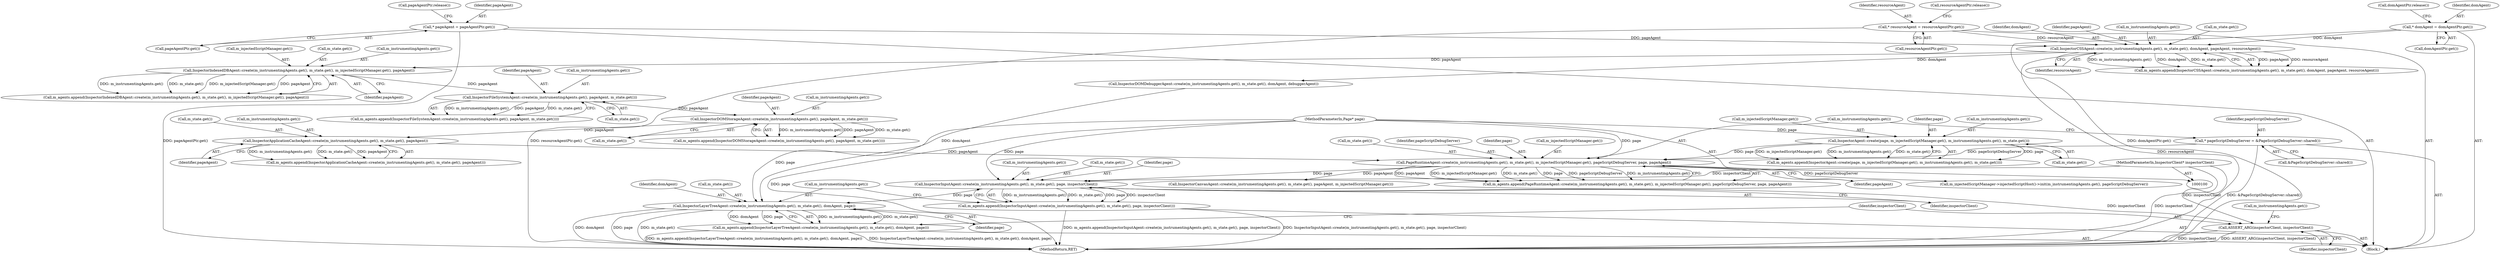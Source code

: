 digraph "0_Chrome_d4cd2b2c0953ad7e9fa988c234eb9361be80fe81@API" {
"1000230" [label="(Call,InspectorInputAgent::create(m_instrumentingAgents.get(), m_state.get(), page, inspectorClient))"];
"1000181" [label="(Call,PageRuntimeAgent::create(m_instrumentingAgents.get(), m_state.get(), m_injectedScriptManager.get(), pageScriptDebugServer, page, pageAgent))"];
"1000176" [label="(Call,* pageScriptDebugServer = &PageScriptDebugServer::shared())"];
"1000105" [label="(Call,InspectorAgent::create(page, m_injectedScriptManager.get(), m_instrumentingAgents.get(), m_state.get()))"];
"1000101" [label="(MethodParameterIn,Page* page)"];
"1000171" [label="(Call,InspectorApplicationCacheAgent::create(m_instrumentingAgents.get(), m_state.get(), pageAgent))"];
"1000154" [label="(Call,InspectorDOMStorageAgent::create(m_instrumentingAgents.get(), pageAgent, m_state.get()))"];
"1000149" [label="(Call,InspectorFileSystemAgent::create(m_instrumentingAgents.get(), pageAgent, m_state.get()))"];
"1000143" [label="(Call,InspectorIndexedDBAgent::create(m_instrumentingAgents.get(), m_state.get(), m_injectedScriptManager.get(), pageAgent))"];
"1000132" [label="(Call,InspectorCSSAgent::create(m_instrumentingAgents.get(), m_state.get(), domAgent, pageAgent, resourceAgent))"];
"1000119" [label="(Call,* domAgent = domAgentPtr.get())"];
"1000112" [label="(Call,* pageAgent = pageAgentPtr.get())"];
"1000126" [label="(Call,* resourceAgent = resourceAgentPtr.get())"];
"1000102" [label="(MethodParameterIn,InspectorClient* inspectorClient)"];
"1000229" [label="(Call,m_agents.append(InspectorInputAgent::create(m_instrumentingAgents.get(), m_state.get(), page, inspectorClient)))"];
"1000236" [label="(Call,InspectorLayerTreeAgent::create(m_instrumentingAgents.get(), m_state.get(), domAgent, page))"];
"1000235" [label="(Call,m_agents.append(InspectorLayerTreeAgent::create(m_instrumentingAgents.get(), m_state.get(), domAgent, page)))"];
"1000241" [label="(Call,ASSERT_ARG(inspectorClient, inspectorClient))"];
"1000224" [label="(Call,InspectorCanvasAgent::create(m_instrumentingAgents.get(), m_state.get(), pageAgent, m_injectedScriptManager.get()))"];
"1000173" [label="(Call,m_state.get())"];
"1000143" [label="(Call,InspectorIndexedDBAgent::create(m_instrumentingAgents.get(), m_state.get(), m_injectedScriptManager.get(), pageAgent))"];
"1000133" [label="(Call,m_instrumentingAgents.get())"];
"1000116" [label="(Call,pageAgentPtr.release())"];
"1000177" [label="(Identifier,pageScriptDebugServer)"];
"1000241" [label="(Call,ASSERT_ARG(inspectorClient, inspectorClient))"];
"1000156" [label="(Identifier,pageAgent)"];
"1000114" [label="(Call,pageAgentPtr.get())"];
"1000239" [label="(Identifier,domAgent)"];
"1000137" [label="(Identifier,resourceAgent)"];
"1000128" [label="(Call,resourceAgentPtr.get())"];
"1000150" [label="(Call,m_instrumentingAgents.get())"];
"1000186" [label="(Identifier,page)"];
"1000184" [label="(Call,m_injectedScriptManager.get())"];
"1000134" [label="(Call,m_state.get())"];
"1000123" [label="(Call,domAgentPtr.release())"];
"1000203" [label="(Call,InspectorDOMDebuggerAgent::create(m_instrumentingAgents.get(), m_state.get(), domAgent, debuggerAgent))"];
"1000155" [label="(Call,m_instrumentingAgents.get())"];
"1000152" [label="(Call,m_state.get())"];
"1000247" [label="(MethodReturn,RET)"];
"1000182" [label="(Call,m_instrumentingAgents.get())"];
"1000230" [label="(Call,InspectorInputAgent::create(m_instrumentingAgents.get(), m_state.get(), page, inspectorClient))"];
"1000174" [label="(Identifier,pageAgent)"];
"1000119" [label="(Call,* domAgent = domAgentPtr.get())"];
"1000142" [label="(Call,m_agents.append(InspectorIndexedDBAgent::create(m_instrumentingAgents.get(), m_state.get(), m_injectedScriptManager.get(), pageAgent)))"];
"1000120" [label="(Identifier,domAgent)"];
"1000105" [label="(Call,InspectorAgent::create(page, m_injectedScriptManager.get(), m_instrumentingAgents.get(), m_state.get()))"];
"1000187" [label="(Identifier,pageAgent)"];
"1000145" [label="(Call,m_state.get())"];
"1000171" [label="(Call,InspectorApplicationCacheAgent::create(m_instrumentingAgents.get(), m_state.get(), pageAgent))"];
"1000234" [label="(Identifier,inspectorClient)"];
"1000240" [label="(Identifier,page)"];
"1000157" [label="(Call,m_state.get())"];
"1000183" [label="(Call,m_state.get())"];
"1000108" [label="(Call,m_instrumentingAgents.get())"];
"1000178" [label="(Call,&PageScriptDebugServer::shared())"];
"1000144" [label="(Call,m_instrumentingAgents.get())"];
"1000229" [label="(Call,m_agents.append(InspectorInputAgent::create(m_instrumentingAgents.get(), m_state.get(), page, inspectorClient)))"];
"1000126" [label="(Call,* resourceAgent = resourceAgentPtr.get())"];
"1000127" [label="(Identifier,resourceAgent)"];
"1000130" [label="(Call,resourceAgentPtr.release())"];
"1000236" [label="(Call,InspectorLayerTreeAgent::create(m_instrumentingAgents.get(), m_state.get(), domAgent, page))"];
"1000244" [label="(Call,m_injectedScriptManager->injectedScriptHost()->init(m_instrumentingAgents.get(), pageScriptDebugServer))"];
"1000176" [label="(Call,* pageScriptDebugServer = &PageScriptDebugServer::shared())"];
"1000233" [label="(Identifier,page)"];
"1000107" [label="(Call,m_injectedScriptManager.get())"];
"1000170" [label="(Call,m_agents.append(InspectorApplicationCacheAgent::create(m_instrumentingAgents.get(), m_state.get(), pageAgent)))"];
"1000103" [label="(Block,)"];
"1000146" [label="(Call,m_injectedScriptManager.get())"];
"1000106" [label="(Identifier,page)"];
"1000135" [label="(Identifier,domAgent)"];
"1000112" [label="(Call,* pageAgent = pageAgentPtr.get())"];
"1000121" [label="(Call,domAgentPtr.get())"];
"1000231" [label="(Call,m_instrumentingAgents.get())"];
"1000101" [label="(MethodParameterIn,Page* page)"];
"1000235" [label="(Call,m_agents.append(InspectorLayerTreeAgent::create(m_instrumentingAgents.get(), m_state.get(), domAgent, page)))"];
"1000242" [label="(Identifier,inspectorClient)"];
"1000245" [label="(Call,m_instrumentingAgents.get())"];
"1000237" [label="(Call,m_instrumentingAgents.get())"];
"1000148" [label="(Call,m_agents.append(InspectorFileSystemAgent::create(m_instrumentingAgents.get(), pageAgent, m_state.get())))"];
"1000180" [label="(Call,m_agents.append(PageRuntimeAgent::create(m_instrumentingAgents.get(), m_state.get(), m_injectedScriptManager.get(), pageScriptDebugServer, page, pageAgent)))"];
"1000102" [label="(MethodParameterIn,InspectorClient* inspectorClient)"];
"1000153" [label="(Call,m_agents.append(InspectorDOMStorageAgent::create(m_instrumentingAgents.get(), pageAgent, m_state.get())))"];
"1000149" [label="(Call,InspectorFileSystemAgent::create(m_instrumentingAgents.get(), pageAgent, m_state.get()))"];
"1000113" [label="(Identifier,pageAgent)"];
"1000109" [label="(Call,m_state.get())"];
"1000132" [label="(Call,InspectorCSSAgent::create(m_instrumentingAgents.get(), m_state.get(), domAgent, pageAgent, resourceAgent))"];
"1000232" [label="(Call,m_state.get())"];
"1000238" [label="(Call,m_state.get())"];
"1000154" [label="(Call,InspectorDOMStorageAgent::create(m_instrumentingAgents.get(), pageAgent, m_state.get()))"];
"1000243" [label="(Identifier,inspectorClient)"];
"1000172" [label="(Call,m_instrumentingAgents.get())"];
"1000147" [label="(Identifier,pageAgent)"];
"1000181" [label="(Call,PageRuntimeAgent::create(m_instrumentingAgents.get(), m_state.get(), m_injectedScriptManager.get(), pageScriptDebugServer, page, pageAgent))"];
"1000131" [label="(Call,m_agents.append(InspectorCSSAgent::create(m_instrumentingAgents.get(), m_state.get(), domAgent, pageAgent, resourceAgent)))"];
"1000104" [label="(Call,m_agents.append(InspectorAgent::create(page, m_injectedScriptManager.get(), m_instrumentingAgents.get(), m_state.get())))"];
"1000185" [label="(Identifier,pageScriptDebugServer)"];
"1000151" [label="(Identifier,pageAgent)"];
"1000136" [label="(Identifier,pageAgent)"];
"1000230" -> "1000229"  [label="AST: "];
"1000230" -> "1000234"  [label="CFG: "];
"1000231" -> "1000230"  [label="AST: "];
"1000232" -> "1000230"  [label="AST: "];
"1000233" -> "1000230"  [label="AST: "];
"1000234" -> "1000230"  [label="AST: "];
"1000229" -> "1000230"  [label="CFG: "];
"1000230" -> "1000229"  [label="DDG: m_instrumentingAgents.get()"];
"1000230" -> "1000229"  [label="DDG: m_state.get()"];
"1000230" -> "1000229"  [label="DDG: page"];
"1000230" -> "1000229"  [label="DDG: inspectorClient"];
"1000181" -> "1000230"  [label="DDG: page"];
"1000101" -> "1000230"  [label="DDG: page"];
"1000102" -> "1000230"  [label="DDG: inspectorClient"];
"1000230" -> "1000236"  [label="DDG: page"];
"1000230" -> "1000241"  [label="DDG: inspectorClient"];
"1000181" -> "1000180"  [label="AST: "];
"1000181" -> "1000187"  [label="CFG: "];
"1000182" -> "1000181"  [label="AST: "];
"1000183" -> "1000181"  [label="AST: "];
"1000184" -> "1000181"  [label="AST: "];
"1000185" -> "1000181"  [label="AST: "];
"1000186" -> "1000181"  [label="AST: "];
"1000187" -> "1000181"  [label="AST: "];
"1000180" -> "1000181"  [label="CFG: "];
"1000181" -> "1000180"  [label="DDG: pageAgent"];
"1000181" -> "1000180"  [label="DDG: m_injectedScriptManager.get()"];
"1000181" -> "1000180"  [label="DDG: m_state.get()"];
"1000181" -> "1000180"  [label="DDG: page"];
"1000181" -> "1000180"  [label="DDG: pageScriptDebugServer"];
"1000181" -> "1000180"  [label="DDG: m_instrumentingAgents.get()"];
"1000176" -> "1000181"  [label="DDG: pageScriptDebugServer"];
"1000105" -> "1000181"  [label="DDG: page"];
"1000101" -> "1000181"  [label="DDG: page"];
"1000171" -> "1000181"  [label="DDG: pageAgent"];
"1000181" -> "1000224"  [label="DDG: pageAgent"];
"1000181" -> "1000244"  [label="DDG: pageScriptDebugServer"];
"1000176" -> "1000103"  [label="AST: "];
"1000176" -> "1000178"  [label="CFG: "];
"1000177" -> "1000176"  [label="AST: "];
"1000178" -> "1000176"  [label="AST: "];
"1000182" -> "1000176"  [label="CFG: "];
"1000176" -> "1000247"  [label="DDG: &PageScriptDebugServer::shared()"];
"1000105" -> "1000104"  [label="AST: "];
"1000105" -> "1000109"  [label="CFG: "];
"1000106" -> "1000105"  [label="AST: "];
"1000107" -> "1000105"  [label="AST: "];
"1000108" -> "1000105"  [label="AST: "];
"1000109" -> "1000105"  [label="AST: "];
"1000104" -> "1000105"  [label="CFG: "];
"1000105" -> "1000104"  [label="DDG: page"];
"1000105" -> "1000104"  [label="DDG: m_injectedScriptManager.get()"];
"1000105" -> "1000104"  [label="DDG: m_instrumentingAgents.get()"];
"1000105" -> "1000104"  [label="DDG: m_state.get()"];
"1000101" -> "1000105"  [label="DDG: page"];
"1000101" -> "1000100"  [label="AST: "];
"1000101" -> "1000247"  [label="DDG: page"];
"1000101" -> "1000236"  [label="DDG: page"];
"1000171" -> "1000170"  [label="AST: "];
"1000171" -> "1000174"  [label="CFG: "];
"1000172" -> "1000171"  [label="AST: "];
"1000173" -> "1000171"  [label="AST: "];
"1000174" -> "1000171"  [label="AST: "];
"1000170" -> "1000171"  [label="CFG: "];
"1000171" -> "1000170"  [label="DDG: m_instrumentingAgents.get()"];
"1000171" -> "1000170"  [label="DDG: m_state.get()"];
"1000171" -> "1000170"  [label="DDG: pageAgent"];
"1000154" -> "1000171"  [label="DDG: pageAgent"];
"1000154" -> "1000153"  [label="AST: "];
"1000154" -> "1000157"  [label="CFG: "];
"1000155" -> "1000154"  [label="AST: "];
"1000156" -> "1000154"  [label="AST: "];
"1000157" -> "1000154"  [label="AST: "];
"1000153" -> "1000154"  [label="CFG: "];
"1000154" -> "1000153"  [label="DDG: m_instrumentingAgents.get()"];
"1000154" -> "1000153"  [label="DDG: pageAgent"];
"1000154" -> "1000153"  [label="DDG: m_state.get()"];
"1000149" -> "1000154"  [label="DDG: pageAgent"];
"1000149" -> "1000148"  [label="AST: "];
"1000149" -> "1000152"  [label="CFG: "];
"1000150" -> "1000149"  [label="AST: "];
"1000151" -> "1000149"  [label="AST: "];
"1000152" -> "1000149"  [label="AST: "];
"1000148" -> "1000149"  [label="CFG: "];
"1000149" -> "1000148"  [label="DDG: m_instrumentingAgents.get()"];
"1000149" -> "1000148"  [label="DDG: pageAgent"];
"1000149" -> "1000148"  [label="DDG: m_state.get()"];
"1000143" -> "1000149"  [label="DDG: pageAgent"];
"1000143" -> "1000142"  [label="AST: "];
"1000143" -> "1000147"  [label="CFG: "];
"1000144" -> "1000143"  [label="AST: "];
"1000145" -> "1000143"  [label="AST: "];
"1000146" -> "1000143"  [label="AST: "];
"1000147" -> "1000143"  [label="AST: "];
"1000142" -> "1000143"  [label="CFG: "];
"1000143" -> "1000142"  [label="DDG: m_instrumentingAgents.get()"];
"1000143" -> "1000142"  [label="DDG: m_state.get()"];
"1000143" -> "1000142"  [label="DDG: m_injectedScriptManager.get()"];
"1000143" -> "1000142"  [label="DDG: pageAgent"];
"1000132" -> "1000143"  [label="DDG: pageAgent"];
"1000132" -> "1000131"  [label="AST: "];
"1000132" -> "1000137"  [label="CFG: "];
"1000133" -> "1000132"  [label="AST: "];
"1000134" -> "1000132"  [label="AST: "];
"1000135" -> "1000132"  [label="AST: "];
"1000136" -> "1000132"  [label="AST: "];
"1000137" -> "1000132"  [label="AST: "];
"1000131" -> "1000132"  [label="CFG: "];
"1000132" -> "1000247"  [label="DDG: resourceAgent"];
"1000132" -> "1000131"  [label="DDG: pageAgent"];
"1000132" -> "1000131"  [label="DDG: resourceAgent"];
"1000132" -> "1000131"  [label="DDG: m_instrumentingAgents.get()"];
"1000132" -> "1000131"  [label="DDG: domAgent"];
"1000132" -> "1000131"  [label="DDG: m_state.get()"];
"1000119" -> "1000132"  [label="DDG: domAgent"];
"1000112" -> "1000132"  [label="DDG: pageAgent"];
"1000126" -> "1000132"  [label="DDG: resourceAgent"];
"1000132" -> "1000203"  [label="DDG: domAgent"];
"1000119" -> "1000103"  [label="AST: "];
"1000119" -> "1000121"  [label="CFG: "];
"1000120" -> "1000119"  [label="AST: "];
"1000121" -> "1000119"  [label="AST: "];
"1000123" -> "1000119"  [label="CFG: "];
"1000119" -> "1000247"  [label="DDG: domAgentPtr.get()"];
"1000112" -> "1000103"  [label="AST: "];
"1000112" -> "1000114"  [label="CFG: "];
"1000113" -> "1000112"  [label="AST: "];
"1000114" -> "1000112"  [label="AST: "];
"1000116" -> "1000112"  [label="CFG: "];
"1000112" -> "1000247"  [label="DDG: pageAgentPtr.get()"];
"1000126" -> "1000103"  [label="AST: "];
"1000126" -> "1000128"  [label="CFG: "];
"1000127" -> "1000126"  [label="AST: "];
"1000128" -> "1000126"  [label="AST: "];
"1000130" -> "1000126"  [label="CFG: "];
"1000126" -> "1000247"  [label="DDG: resourceAgentPtr.get()"];
"1000102" -> "1000100"  [label="AST: "];
"1000102" -> "1000247"  [label="DDG: inspectorClient"];
"1000102" -> "1000241"  [label="DDG: inspectorClient"];
"1000229" -> "1000103"  [label="AST: "];
"1000237" -> "1000229"  [label="CFG: "];
"1000229" -> "1000247"  [label="DDG: m_agents.append(InspectorInputAgent::create(m_instrumentingAgents.get(), m_state.get(), page, inspectorClient))"];
"1000229" -> "1000247"  [label="DDG: InspectorInputAgent::create(m_instrumentingAgents.get(), m_state.get(), page, inspectorClient)"];
"1000236" -> "1000235"  [label="AST: "];
"1000236" -> "1000240"  [label="CFG: "];
"1000237" -> "1000236"  [label="AST: "];
"1000238" -> "1000236"  [label="AST: "];
"1000239" -> "1000236"  [label="AST: "];
"1000240" -> "1000236"  [label="AST: "];
"1000235" -> "1000236"  [label="CFG: "];
"1000236" -> "1000247"  [label="DDG: domAgent"];
"1000236" -> "1000247"  [label="DDG: page"];
"1000236" -> "1000247"  [label="DDG: m_state.get()"];
"1000236" -> "1000235"  [label="DDG: m_instrumentingAgents.get()"];
"1000236" -> "1000235"  [label="DDG: m_state.get()"];
"1000236" -> "1000235"  [label="DDG: domAgent"];
"1000236" -> "1000235"  [label="DDG: page"];
"1000203" -> "1000236"  [label="DDG: domAgent"];
"1000235" -> "1000103"  [label="AST: "];
"1000242" -> "1000235"  [label="CFG: "];
"1000235" -> "1000247"  [label="DDG: InspectorLayerTreeAgent::create(m_instrumentingAgents.get(), m_state.get(), domAgent, page)"];
"1000235" -> "1000247"  [label="DDG: m_agents.append(InspectorLayerTreeAgent::create(m_instrumentingAgents.get(), m_state.get(), domAgent, page))"];
"1000241" -> "1000103"  [label="AST: "];
"1000241" -> "1000243"  [label="CFG: "];
"1000242" -> "1000241"  [label="AST: "];
"1000243" -> "1000241"  [label="AST: "];
"1000245" -> "1000241"  [label="CFG: "];
"1000241" -> "1000247"  [label="DDG: inspectorClient"];
"1000241" -> "1000247"  [label="DDG: ASSERT_ARG(inspectorClient, inspectorClient)"];
}
